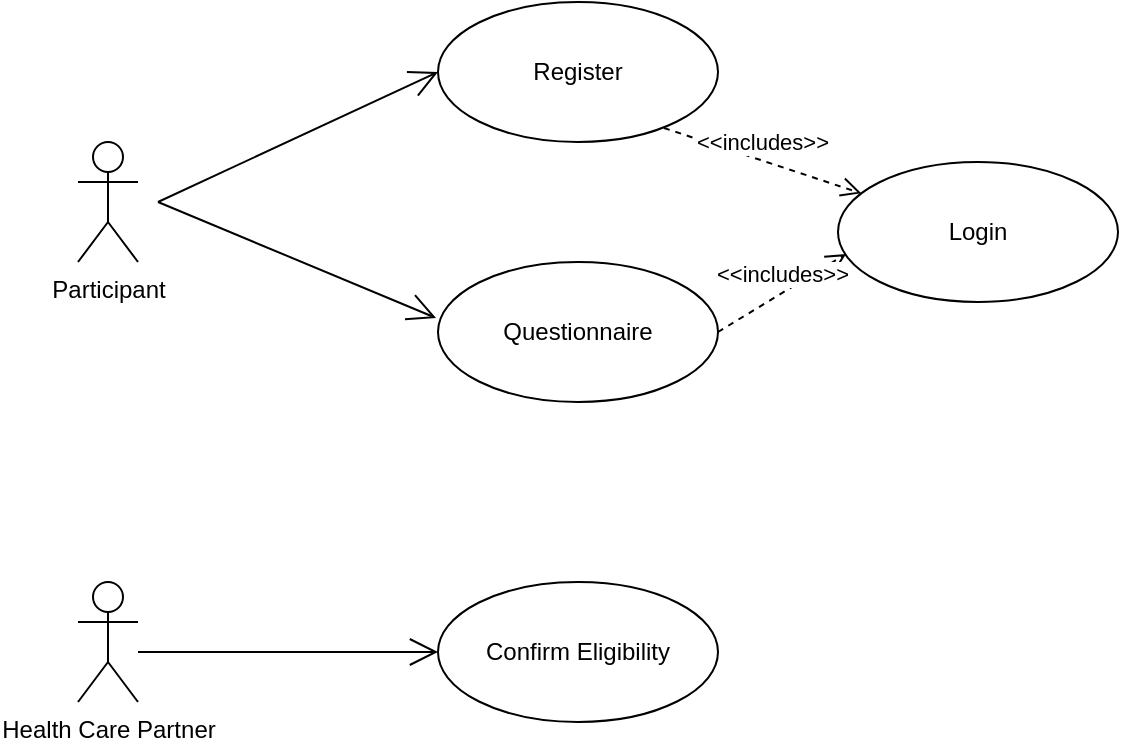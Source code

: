 <mxfile version="12.2.7" type="github" pages="1">
  <diagram id="dEuHh4WSfkrW-Y1oUoQa" name="Page-1">
    <mxGraphModel dx="934" dy="673" grid="1" gridSize="10" guides="1" tooltips="1" connect="1" arrows="1" fold="1" page="1" pageScale="1" pageWidth="1900" pageHeight="1100" math="0" shadow="0">
      <root>
        <mxCell id="0"/>
        <mxCell id="1" parent="0"/>
        <mxCell id="l8i2_ME683afChvHRcBX-1" value="Register" style="ellipse;whiteSpace=wrap;html=1;" vertex="1" parent="1">
          <mxGeometry x="250" y="100" width="140" height="70" as="geometry"/>
        </mxCell>
        <mxCell id="l8i2_ME683afChvHRcBX-2" value="Participant" style="shape=umlActor;verticalLabelPosition=bottom;labelBackgroundColor=#ffffff;verticalAlign=top;html=1;" vertex="1" parent="1">
          <mxGeometry x="70" y="170" width="30" height="60" as="geometry"/>
        </mxCell>
        <mxCell id="l8i2_ME683afChvHRcBX-5" value="" style="endArrow=open;endFill=1;endSize=12;html=1;entryX=0;entryY=0.5;entryDx=0;entryDy=0;" edge="1" parent="1" target="l8i2_ME683afChvHRcBX-1">
          <mxGeometry width="160" relative="1" as="geometry">
            <mxPoint x="110" y="200" as="sourcePoint"/>
            <mxPoint x="230" y="270" as="targetPoint"/>
          </mxGeometry>
        </mxCell>
        <mxCell id="l8i2_ME683afChvHRcBX-7" value="Login" style="ellipse;whiteSpace=wrap;html=1;" vertex="1" parent="1">
          <mxGeometry x="450" y="180" width="140" height="70" as="geometry"/>
        </mxCell>
        <mxCell id="l8i2_ME683afChvHRcBX-8" value="&amp;lt;&amp;lt;includes&amp;gt;&amp;gt;" style="html=1;verticalAlign=bottom;endArrow=open;dashed=1;endSize=8;exitX=0.807;exitY=0.9;exitDx=0;exitDy=0;exitPerimeter=0;" edge="1" parent="1" source="l8i2_ME683afChvHRcBX-1" target="l8i2_ME683afChvHRcBX-7">
          <mxGeometry relative="1" as="geometry">
            <mxPoint x="140" y="320" as="sourcePoint"/>
            <mxPoint x="60" y="320" as="targetPoint"/>
          </mxGeometry>
        </mxCell>
        <mxCell id="l8i2_ME683afChvHRcBX-10" value="" style="endArrow=open;endFill=1;endSize=12;html=1;entryX=-0.007;entryY=0.4;entryDx=0;entryDy=0;entryPerimeter=0;" edge="1" parent="1" target="l8i2_ME683afChvHRcBX-11">
          <mxGeometry width="160" relative="1" as="geometry">
            <mxPoint x="110" y="200" as="sourcePoint"/>
            <mxPoint x="250" y="260" as="targetPoint"/>
          </mxGeometry>
        </mxCell>
        <mxCell id="l8i2_ME683afChvHRcBX-11" value="Questionnaire" style="ellipse;whiteSpace=wrap;html=1;" vertex="1" parent="1">
          <mxGeometry x="250" y="230" width="140" height="70" as="geometry"/>
        </mxCell>
        <mxCell id="l8i2_ME683afChvHRcBX-12" value="&amp;lt;&amp;lt;includes&amp;gt;&amp;gt;" style="html=1;verticalAlign=bottom;endArrow=open;dashed=1;endSize=8;exitX=1;exitY=0.5;exitDx=0;exitDy=0;entryX=0.029;entryY=0.657;entryDx=0;entryDy=0;entryPerimeter=0;" edge="1" parent="1" source="l8i2_ME683afChvHRcBX-11" target="l8i2_ME683afChvHRcBX-7">
          <mxGeometry relative="1" as="geometry">
            <mxPoint x="330" y="180" as="sourcePoint"/>
            <mxPoint x="459.42" y="217.464" as="targetPoint"/>
          </mxGeometry>
        </mxCell>
        <mxCell id="l8i2_ME683afChvHRcBX-13" value="Health Care Partner" style="shape=umlActor;verticalLabelPosition=bottom;labelBackgroundColor=#ffffff;verticalAlign=top;html=1;" vertex="1" parent="1">
          <mxGeometry x="70" y="390" width="30" height="60" as="geometry"/>
        </mxCell>
        <mxCell id="l8i2_ME683afChvHRcBX-19" value="Confirm Eligibility" style="ellipse;whiteSpace=wrap;html=1;" vertex="1" parent="1">
          <mxGeometry x="250" y="390" width="140" height="70" as="geometry"/>
        </mxCell>
        <mxCell id="l8i2_ME683afChvHRcBX-20" value="" style="endArrow=open;endFill=1;endSize=12;html=1;entryX=0;entryY=0.5;entryDx=0;entryDy=0;" edge="1" parent="1" target="l8i2_ME683afChvHRcBX-19">
          <mxGeometry width="160" relative="1" as="geometry">
            <mxPoint x="100" y="425" as="sourcePoint"/>
            <mxPoint x="259.02" y="268" as="targetPoint"/>
          </mxGeometry>
        </mxCell>
      </root>
    </mxGraphModel>
  </diagram>
</mxfile>
